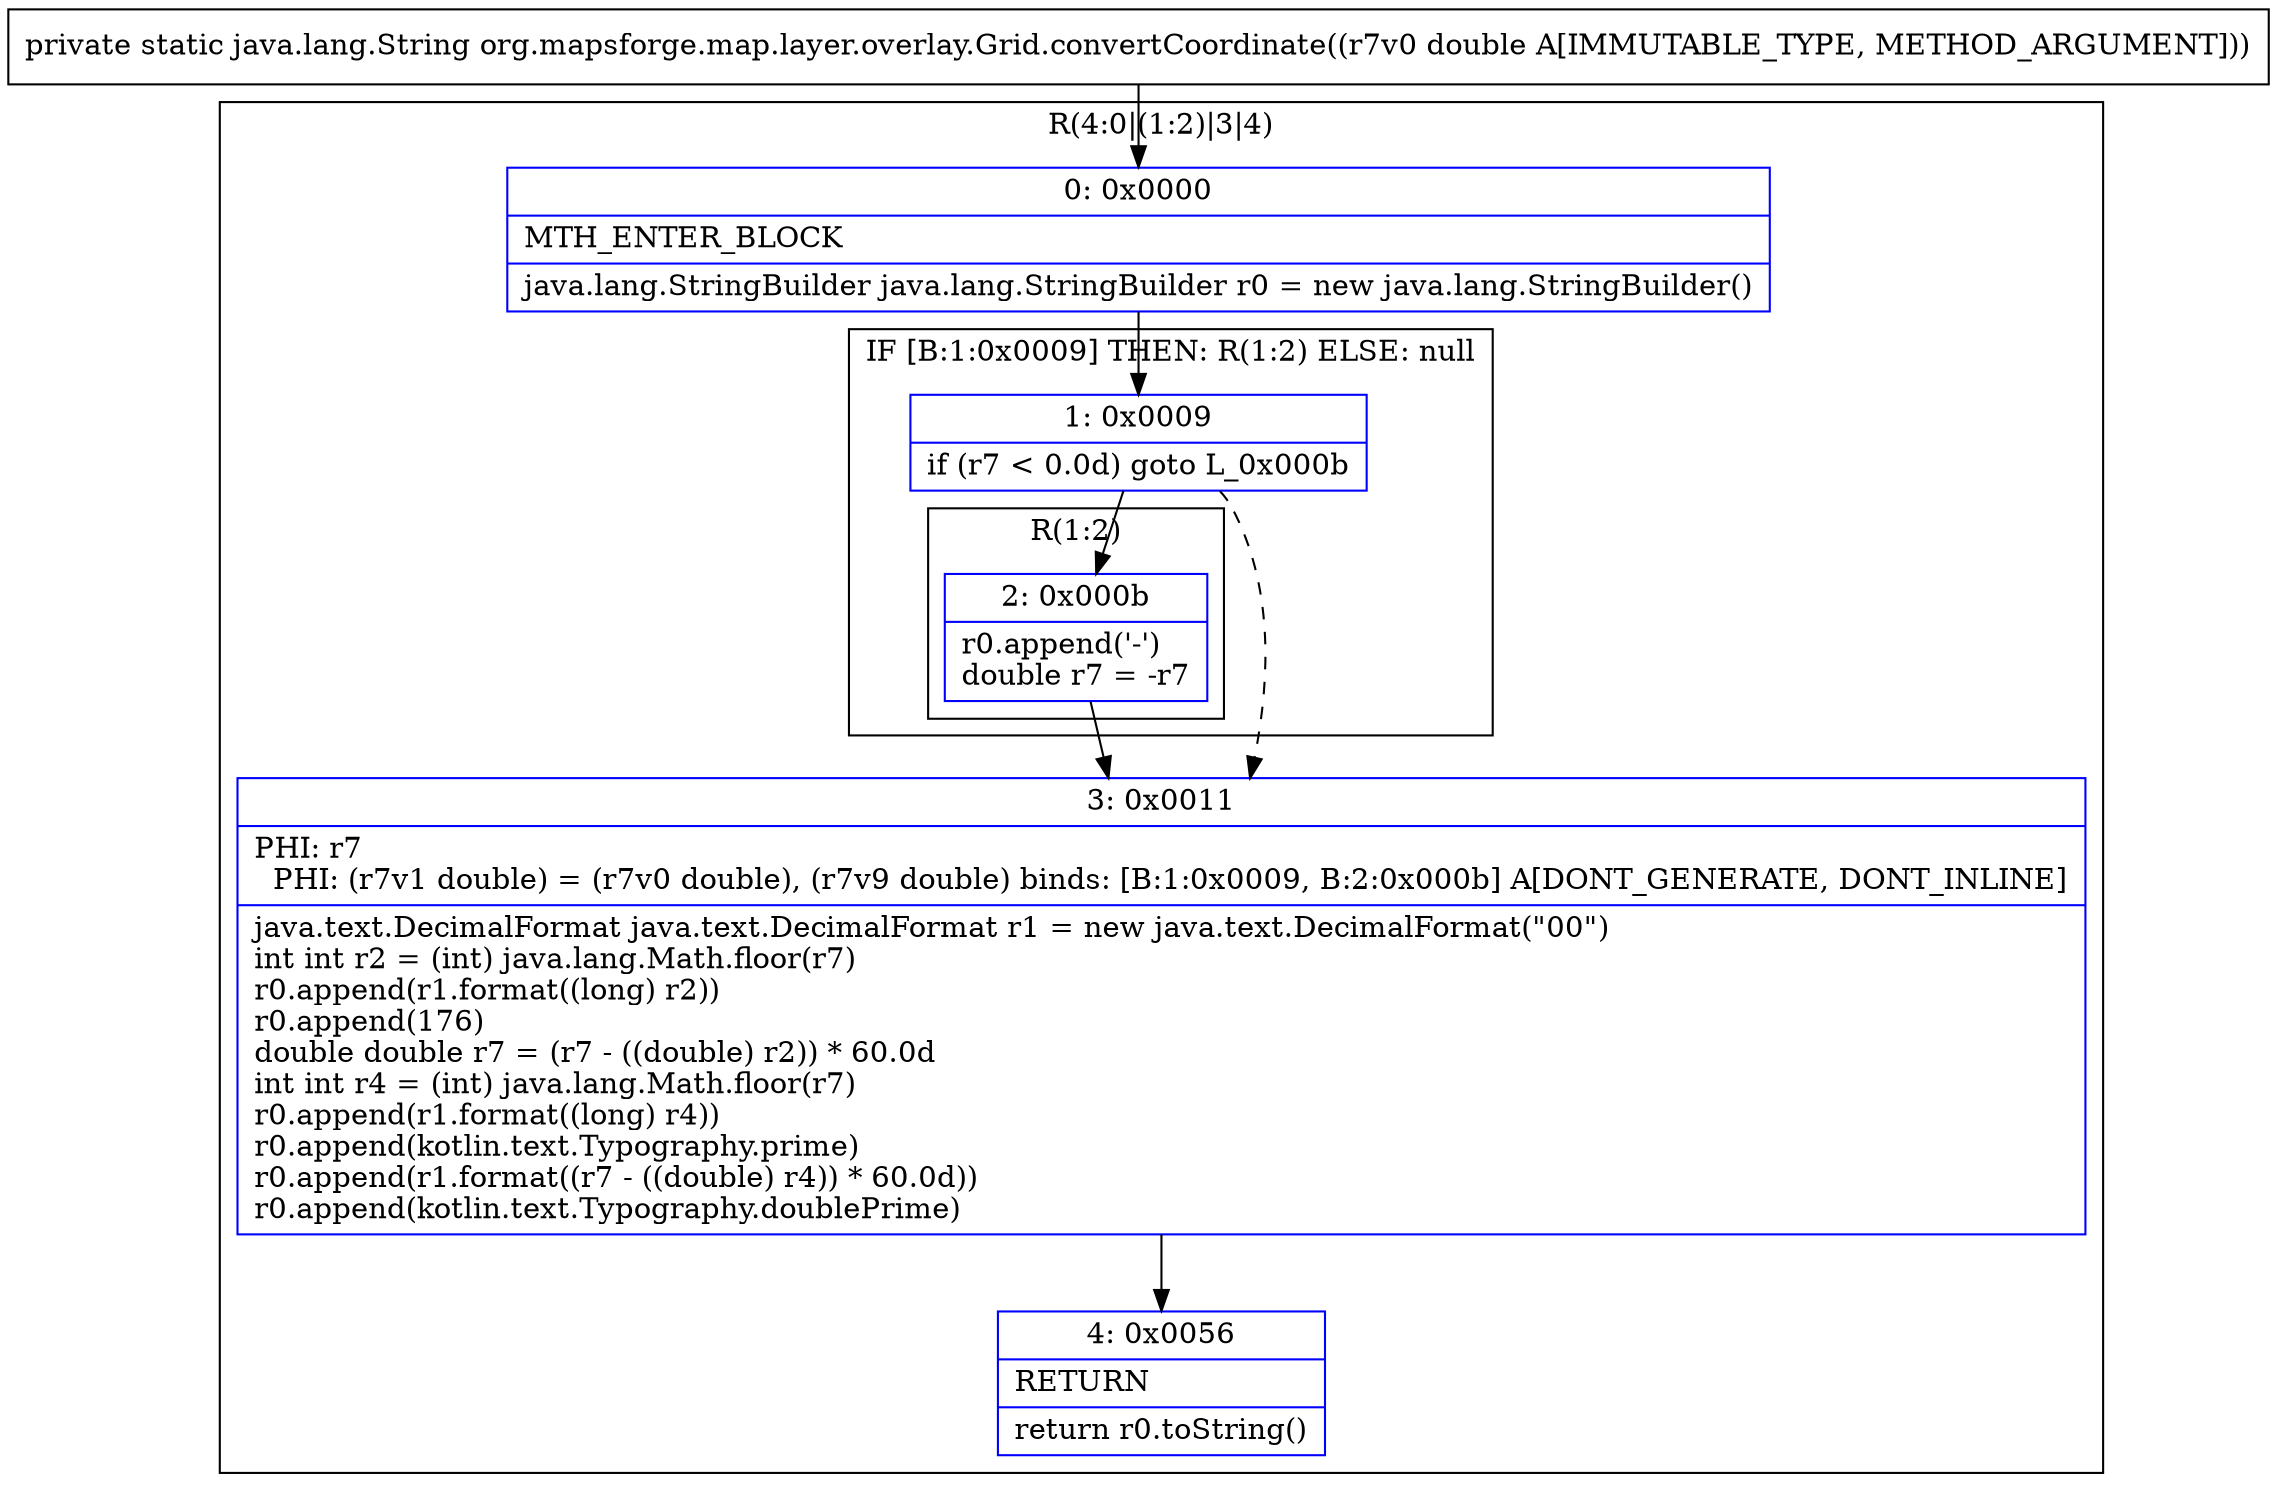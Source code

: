 digraph "CFG fororg.mapsforge.map.layer.overlay.Grid.convertCoordinate(D)Ljava\/lang\/String;" {
subgraph cluster_Region_568468985 {
label = "R(4:0|(1:2)|3|4)";
node [shape=record,color=blue];
Node_0 [shape=record,label="{0\:\ 0x0000|MTH_ENTER_BLOCK\l|java.lang.StringBuilder java.lang.StringBuilder r0 = new java.lang.StringBuilder()\l}"];
subgraph cluster_IfRegion_81713332 {
label = "IF [B:1:0x0009] THEN: R(1:2) ELSE: null";
node [shape=record,color=blue];
Node_1 [shape=record,label="{1\:\ 0x0009|if (r7 \< 0.0d) goto L_0x000b\l}"];
subgraph cluster_Region_1212979189 {
label = "R(1:2)";
node [shape=record,color=blue];
Node_2 [shape=record,label="{2\:\ 0x000b|r0.append('\-')\ldouble r7 = \-r7\l}"];
}
}
Node_3 [shape=record,label="{3\:\ 0x0011|PHI: r7 \l  PHI: (r7v1 double) = (r7v0 double), (r7v9 double) binds: [B:1:0x0009, B:2:0x000b] A[DONT_GENERATE, DONT_INLINE]\l|java.text.DecimalFormat java.text.DecimalFormat r1 = new java.text.DecimalFormat(\"00\")\lint int r2 = (int) java.lang.Math.floor(r7)\lr0.append(r1.format((long) r2))\lr0.append(176)\ldouble double r7 = (r7 \- ((double) r2)) * 60.0d\lint int r4 = (int) java.lang.Math.floor(r7)\lr0.append(r1.format((long) r4))\lr0.append(kotlin.text.Typography.prime)\lr0.append(r1.format((r7 \- ((double) r4)) * 60.0d))\lr0.append(kotlin.text.Typography.doublePrime)\l}"];
Node_4 [shape=record,label="{4\:\ 0x0056|RETURN\l|return r0.toString()\l}"];
}
MethodNode[shape=record,label="{private static java.lang.String org.mapsforge.map.layer.overlay.Grid.convertCoordinate((r7v0 double A[IMMUTABLE_TYPE, METHOD_ARGUMENT])) }"];
MethodNode -> Node_0;
Node_0 -> Node_1;
Node_1 -> Node_2;
Node_1 -> Node_3[style=dashed];
Node_2 -> Node_3;
Node_3 -> Node_4;
}


